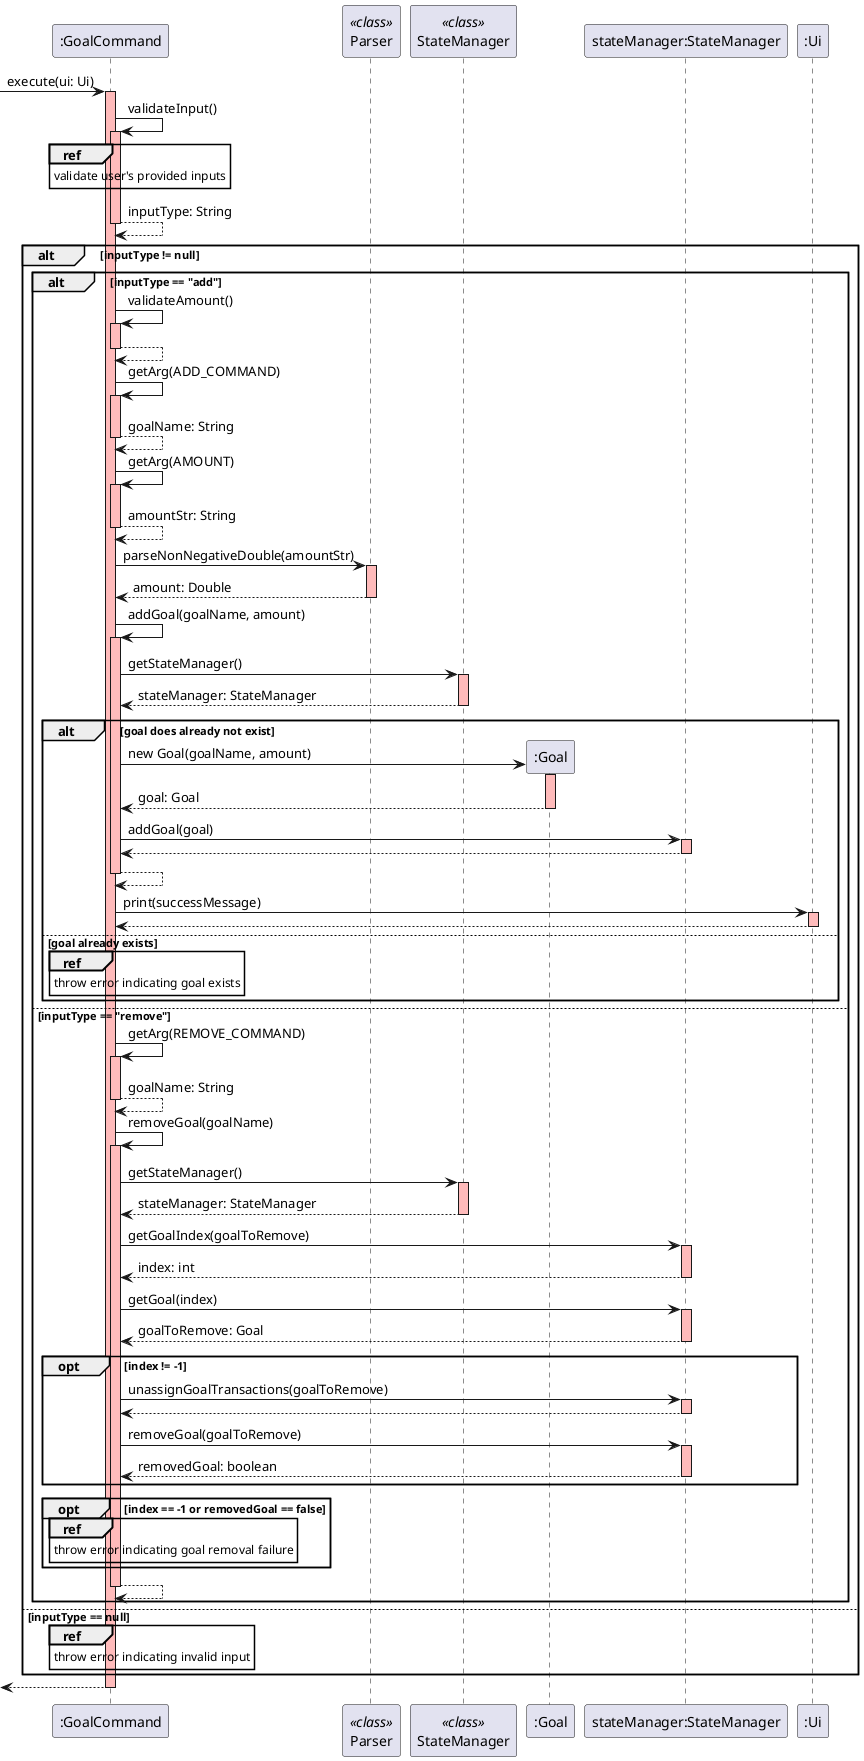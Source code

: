 @startuml
-> ":GoalCommand": execute(ui: Ui)
activate ":GoalCommand" #FFBBBB

":GoalCommand" -> ":GoalCommand": validateInput()
activate ":GoalCommand" #FFBBBB
ref over ":GoalCommand": validate user's provided inputs
":GoalCommand" --> ":GoalCommand": inputType: String
deactivate

alt inputType != null
    alt inputType == "add"
        ":GoalCommand" -> ":GoalCommand": validateAmount()
        activate ":GoalCommand" #FFBBBB
        ":GoalCommand" --> ":GoalCommand"
        deactivate
        ":GoalCommand" -> ":GoalCommand": getArg(ADD_COMMAND)
        activate ":GoalCommand" #FFBBBB
        ":GoalCommand" --> ":GoalCommand": goalName: String
        deactivate
        participant "Parser" <<class>>
        ":GoalCommand" -> ":GoalCommand": getArg(AMOUNT)
        activate ":GoalCommand" #FFBBBB
        ":GoalCommand" --> ":GoalCommand": amountStr: String
        deactivate
        ":GoalCommand" -> "Parser": parseNonNegativeDouble(amountStr)
        activate "Parser" #FFBBBB
        "Parser" --> ":GoalCommand": amount: Double
        deactivate

        ":GoalCommand" -> ":GoalCommand": addGoal(goalName, amount)
        activate ":GoalCommand" #FFBBBB
        participant "StateManager" <<class>>
        ":GoalCommand" -> "StateManager": getStateManager()
        activate "StateManager" #FFBBBB
        "StateManager" --> ":GoalCommand": stateManager: StateManager
        deactivate
        alt goal does already not exist
            create ":Goal"
            ":GoalCommand" -> ":Goal": new Goal(goalName, amount)
            activate ":Goal" #FFBBBB
            ":Goal" --> ":GoalCommand": goal: Goal
            deactivate
            ":GoalCommand" -> "stateManager:StateManager": addGoal(goal)
            activate "stateManager:StateManager" #FFBBBB
            "stateManager:StateManager" --> ":GoalCommand"
            deactivate
            ":GoalCommand" --> ":GoalCommand"
            deactivate
            ":GoalCommand" -> ":Ui": print(successMessage)
            activate ":Ui" #FFBBBB
            ":Ui" --> ":GoalCommand"
            deactivate
            else goal already exists
            ref over ":GoalCommand": throw error indicating goal exists
        end
    else inputType == "remove"
        ":GoalCommand" -> ":GoalCommand": getArg(REMOVE_COMMAND)
        activate ":GoalCommand" #FFBBBB
        ":GoalCommand" --> ":GoalCommand": goalName: String
        deactivate

        ":GoalCommand" -> ":GoalCommand": removeGoal(goalName)
        activate ":GoalCommand" #FFBBBB
        ":GoalCommand" -> "StateManager": getStateManager()
        activate "StateManager" #FFBBBB
        "StateManager" --> ":GoalCommand": stateManager: StateManager
        deactivate
       ":GoalCommand" -> "stateManager:StateManager": getGoalIndex(goalToRemove)
        activate "stateManager:StateManager" #FFBBBB
        "stateManager:StateManager" --> ":GoalCommand": index: int
        deactivate
        ":GoalCommand" -> "stateManager:StateManager": getGoal(index)
        activate "stateManager:StateManager" #FFBBBB
        "stateManager:StateManager" --> ":GoalCommand": goalToRemove: Goal
        deactivate
        opt index != -1
            ":GoalCommand" -> "stateManager:StateManager": unassignGoalTransactions(goalToRemove)
            activate "stateManager:StateManager" #FFBBBB
            "stateManager:StateManager" --> ":GoalCommand":
            deactivate
            ":GoalCommand" -> "stateManager:StateManager": removeGoal(goalToRemove)
            activate "stateManager:StateManager" #FFBBBB
            "stateManager:StateManager" --> ":GoalCommand": removedGoal: boolean
            deactivate
        end
        opt index == -1 or removedGoal == false
            ref over ":GoalCommand": throw error indicating goal removal failure
        end
        ":GoalCommand" --> ":GoalCommand"
        deactivate
    end
else inputType == null
    ref over ":GoalCommand": throw error indicating invalid input
end

<-- ":GoalCommand"
deactivate
@enduml